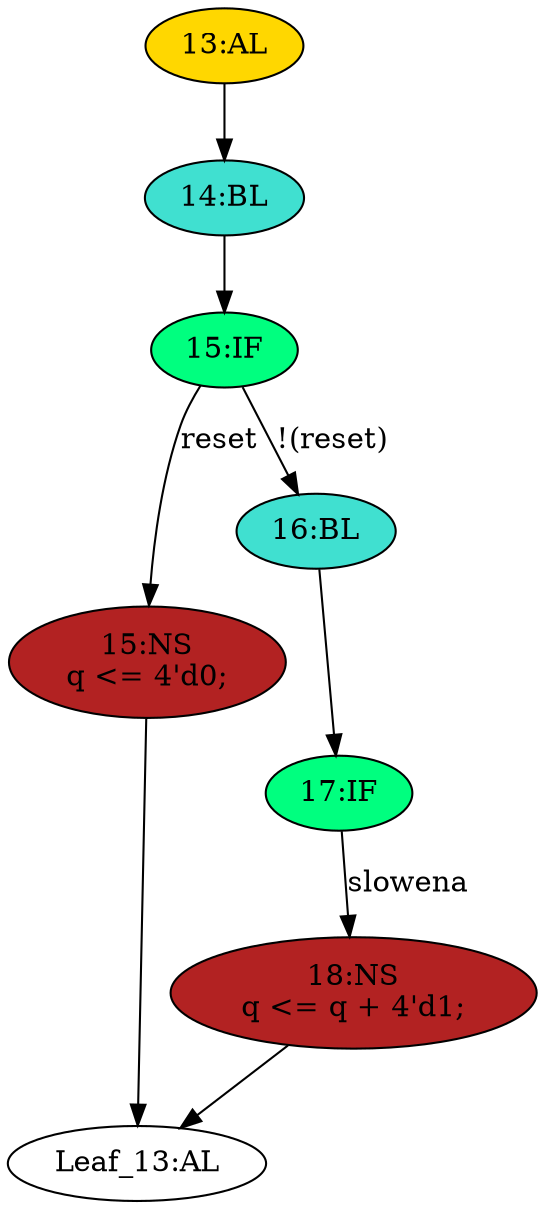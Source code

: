 strict digraph "" {
	node [label="\N"];
	"17:IF"	[ast="<pyverilog.vparser.ast.IfStatement object at 0x7f983a557e10>",
		fillcolor=springgreen,
		label="17:IF",
		statements="[]",
		style=filled,
		typ=IfStatement];
	"18:NS"	[ast="<pyverilog.vparser.ast.NonblockingSubstitution object at 0x7f983a557f90>",
		fillcolor=firebrick,
		label="18:NS
q <= q + 4'd1;",
		statements="[<pyverilog.vparser.ast.NonblockingSubstitution object at 0x7f983a557f90>]",
		style=filled,
		typ=NonblockingSubstitution];
	"17:IF" -> "18:NS"	[cond="['slowena']",
		label=slowena,
		lineno=17];
	"14:BL"	[ast="<pyverilog.vparser.ast.Block object at 0x7f983a563210>",
		fillcolor=turquoise,
		label="14:BL",
		statements="[]",
		style=filled,
		typ=Block];
	"15:IF"	[ast="<pyverilog.vparser.ast.IfStatement object at 0x7f983a563250>",
		fillcolor=springgreen,
		label="15:IF",
		statements="[]",
		style=filled,
		typ=IfStatement];
	"14:BL" -> "15:IF"	[cond="[]",
		lineno=None];
	"Leaf_13:AL"	[def_var="['q']",
		label="Leaf_13:AL"];
	"18:NS" -> "Leaf_13:AL"	[cond="[]",
		lineno=None];
	"15:NS"	[ast="<pyverilog.vparser.ast.NonblockingSubstitution object at 0x7f983a5632d0>",
		fillcolor=firebrick,
		label="15:NS
q <= 4'd0;",
		statements="[<pyverilog.vparser.ast.NonblockingSubstitution object at 0x7f983a5632d0>]",
		style=filled,
		typ=NonblockingSubstitution];
	"15:IF" -> "15:NS"	[cond="['reset']",
		label=reset,
		lineno=15];
	"16:BL"	[ast="<pyverilog.vparser.ast.Block object at 0x7f983a563290>",
		fillcolor=turquoise,
		label="16:BL",
		statements="[]",
		style=filled,
		typ=Block];
	"15:IF" -> "16:BL"	[cond="['reset']",
		label="!(reset)",
		lineno=15];
	"15:NS" -> "Leaf_13:AL"	[cond="[]",
		lineno=None];
	"13:AL"	[ast="<pyverilog.vparser.ast.Always object at 0x7f983a563490>",
		clk_sens=True,
		fillcolor=gold,
		label="13:AL",
		sens="['clk']",
		statements="[]",
		style=filled,
		typ=Always,
		use_var="['reset', 'q', 'slowena']"];
	"13:AL" -> "14:BL"	[cond="[]",
		lineno=None];
	"16:BL" -> "17:IF"	[cond="[]",
		lineno=None];
}
